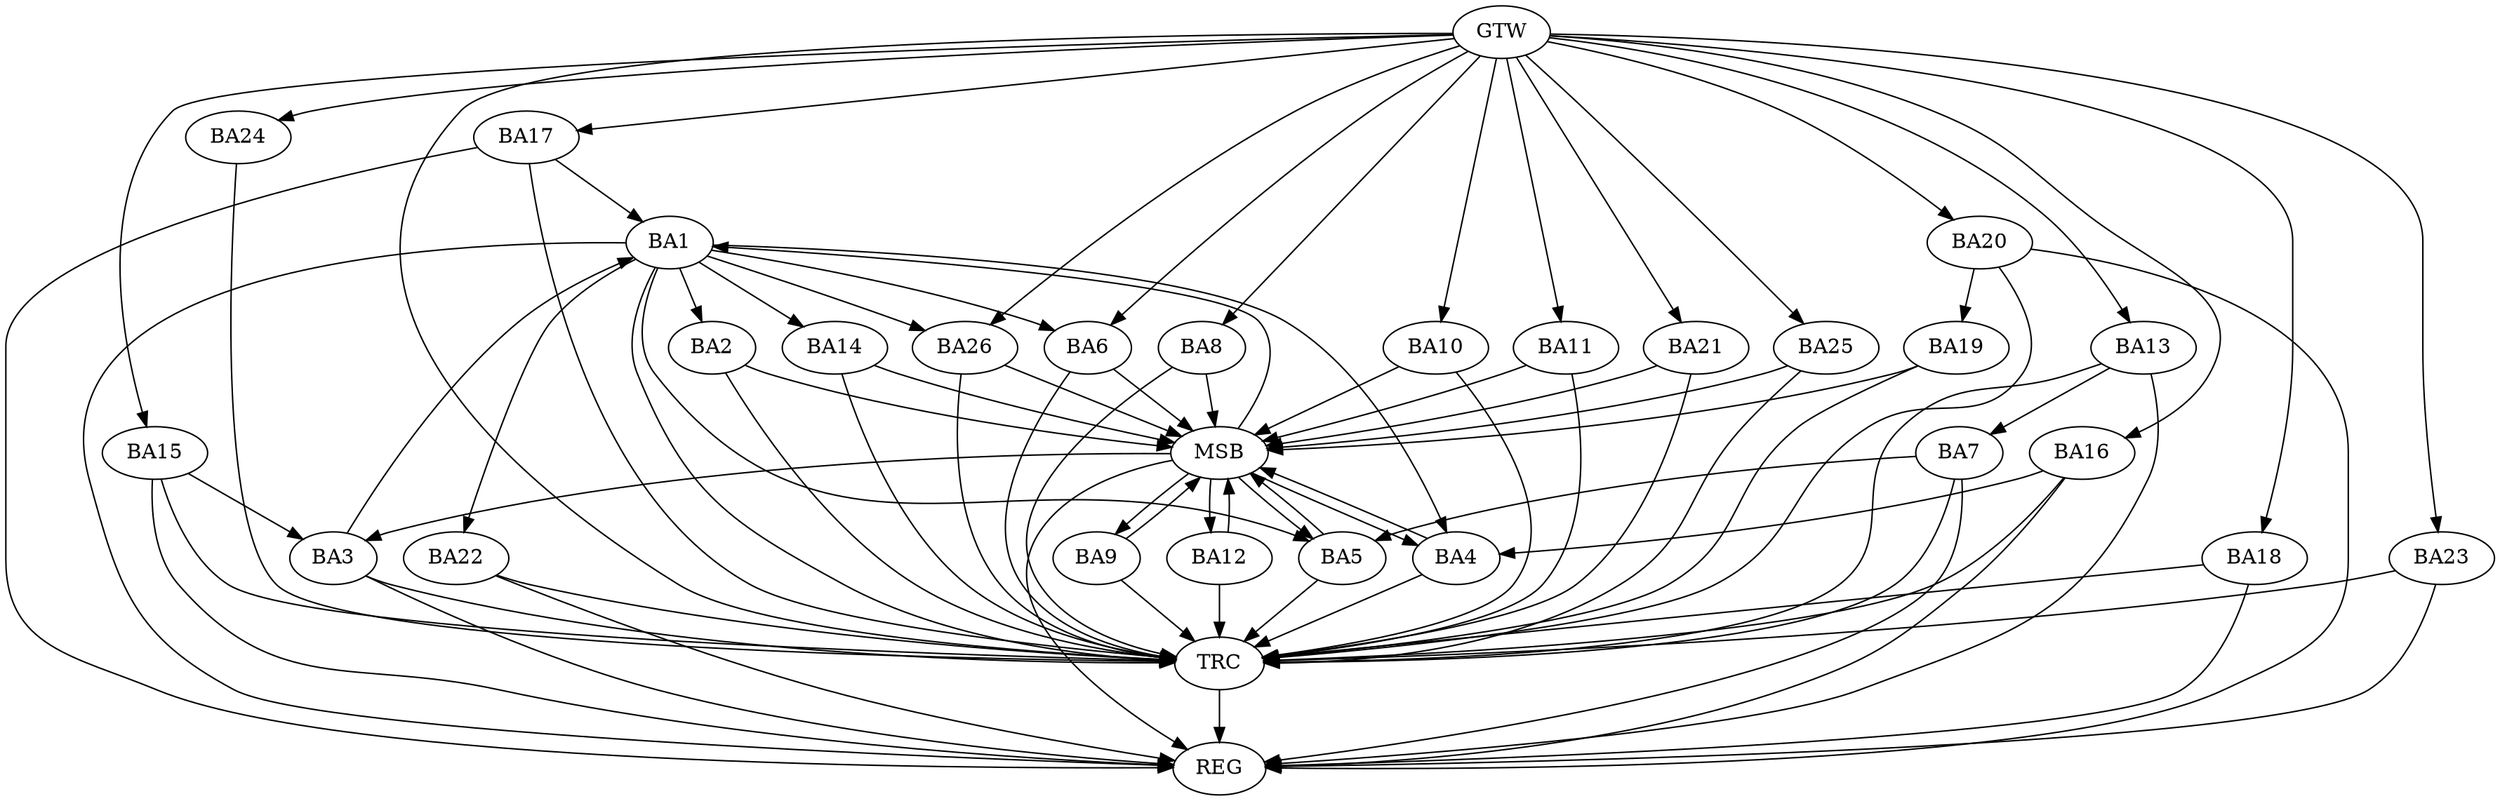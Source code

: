 strict digraph G {
  BA1 [ label="BA1" ];
  BA2 [ label="BA2" ];
  BA3 [ label="BA3" ];
  BA4 [ label="BA4" ];
  BA5 [ label="BA5" ];
  BA6 [ label="BA6" ];
  BA7 [ label="BA7" ];
  BA8 [ label="BA8" ];
  BA9 [ label="BA9" ];
  BA10 [ label="BA10" ];
  BA11 [ label="BA11" ];
  BA12 [ label="BA12" ];
  BA13 [ label="BA13" ];
  BA14 [ label="BA14" ];
  BA15 [ label="BA15" ];
  BA16 [ label="BA16" ];
  BA17 [ label="BA17" ];
  BA18 [ label="BA18" ];
  BA19 [ label="BA19" ];
  BA20 [ label="BA20" ];
  BA21 [ label="BA21" ];
  BA22 [ label="BA22" ];
  BA23 [ label="BA23" ];
  BA24 [ label="BA24" ];
  BA25 [ label="BA25" ];
  BA26 [ label="BA26" ];
  GTW [ label="GTW" ];
  REG [ label="REG" ];
  MSB [ label="MSB" ];
  TRC [ label="TRC" ];
  BA1 -> BA2;
  BA3 -> BA1;
  BA7 -> BA5;
  BA13 -> BA7;
  BA15 -> BA3;
  BA16 -> BA4;
  BA17 -> BA1;
  BA20 -> BA19;
  GTW -> BA6;
  GTW -> BA8;
  GTW -> BA10;
  GTW -> BA11;
  GTW -> BA13;
  GTW -> BA15;
  GTW -> BA16;
  GTW -> BA17;
  GTW -> BA18;
  GTW -> BA20;
  GTW -> BA21;
  GTW -> BA23;
  GTW -> BA24;
  GTW -> BA25;
  GTW -> BA26;
  BA1 -> REG;
  BA3 -> REG;
  BA7 -> REG;
  BA13 -> REG;
  BA15 -> REG;
  BA16 -> REG;
  BA17 -> REG;
  BA18 -> REG;
  BA20 -> REG;
  BA22 -> REG;
  BA23 -> REG;
  BA2 -> MSB;
  MSB -> BA1;
  MSB -> REG;
  BA4 -> MSB;
  MSB -> BA3;
  BA5 -> MSB;
  MSB -> BA4;
  BA6 -> MSB;
  MSB -> BA5;
  BA8 -> MSB;
  BA9 -> MSB;
  BA10 -> MSB;
  BA11 -> MSB;
  MSB -> BA9;
  BA12 -> MSB;
  BA14 -> MSB;
  BA19 -> MSB;
  MSB -> BA12;
  BA21 -> MSB;
  BA25 -> MSB;
  BA26 -> MSB;
  BA1 -> TRC;
  BA2 -> TRC;
  BA3 -> TRC;
  BA4 -> TRC;
  BA5 -> TRC;
  BA6 -> TRC;
  BA7 -> TRC;
  BA8 -> TRC;
  BA9 -> TRC;
  BA10 -> TRC;
  BA11 -> TRC;
  BA12 -> TRC;
  BA13 -> TRC;
  BA14 -> TRC;
  BA15 -> TRC;
  BA16 -> TRC;
  BA17 -> TRC;
  BA18 -> TRC;
  BA19 -> TRC;
  BA20 -> TRC;
  BA21 -> TRC;
  BA22 -> TRC;
  BA23 -> TRC;
  BA24 -> TRC;
  BA25 -> TRC;
  BA26 -> TRC;
  GTW -> TRC;
  TRC -> REG;
  BA1 -> BA6;
  BA1 -> BA5;
  BA1 -> BA4;
  BA1 -> BA26;
  BA1 -> BA22;
  BA1 -> BA14;
}
